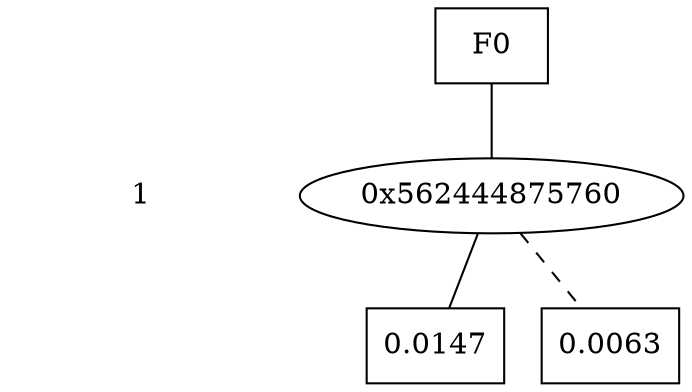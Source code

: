 digraph "DD" {
size = "7.5,10"
center = true;
edge [dir = none];
{ node [shape = plaintext];
  edge [style = invis];
  "CONST NODES" [style = invis];
" 1 " -> "CONST NODES"; 
}
{ rank = same; node [shape = box]; edge [style = invis];
"F0"; }
{ rank = same; " 1 ";
"0x562444875760";
}
{ rank = same; "CONST NODES";
{ node [shape = box]; "0x562444875720";
"0x562444875740";
}
}
"F0" -> "0x562444875760" [style = solid];
"0x562444875760" -> "0x562444875720";
"0x562444875760" -> "0x562444875740" [style = dashed];
"0x562444875720" [label = "0.0147"];
"0x562444875740" [label = "0.0063"];
}
